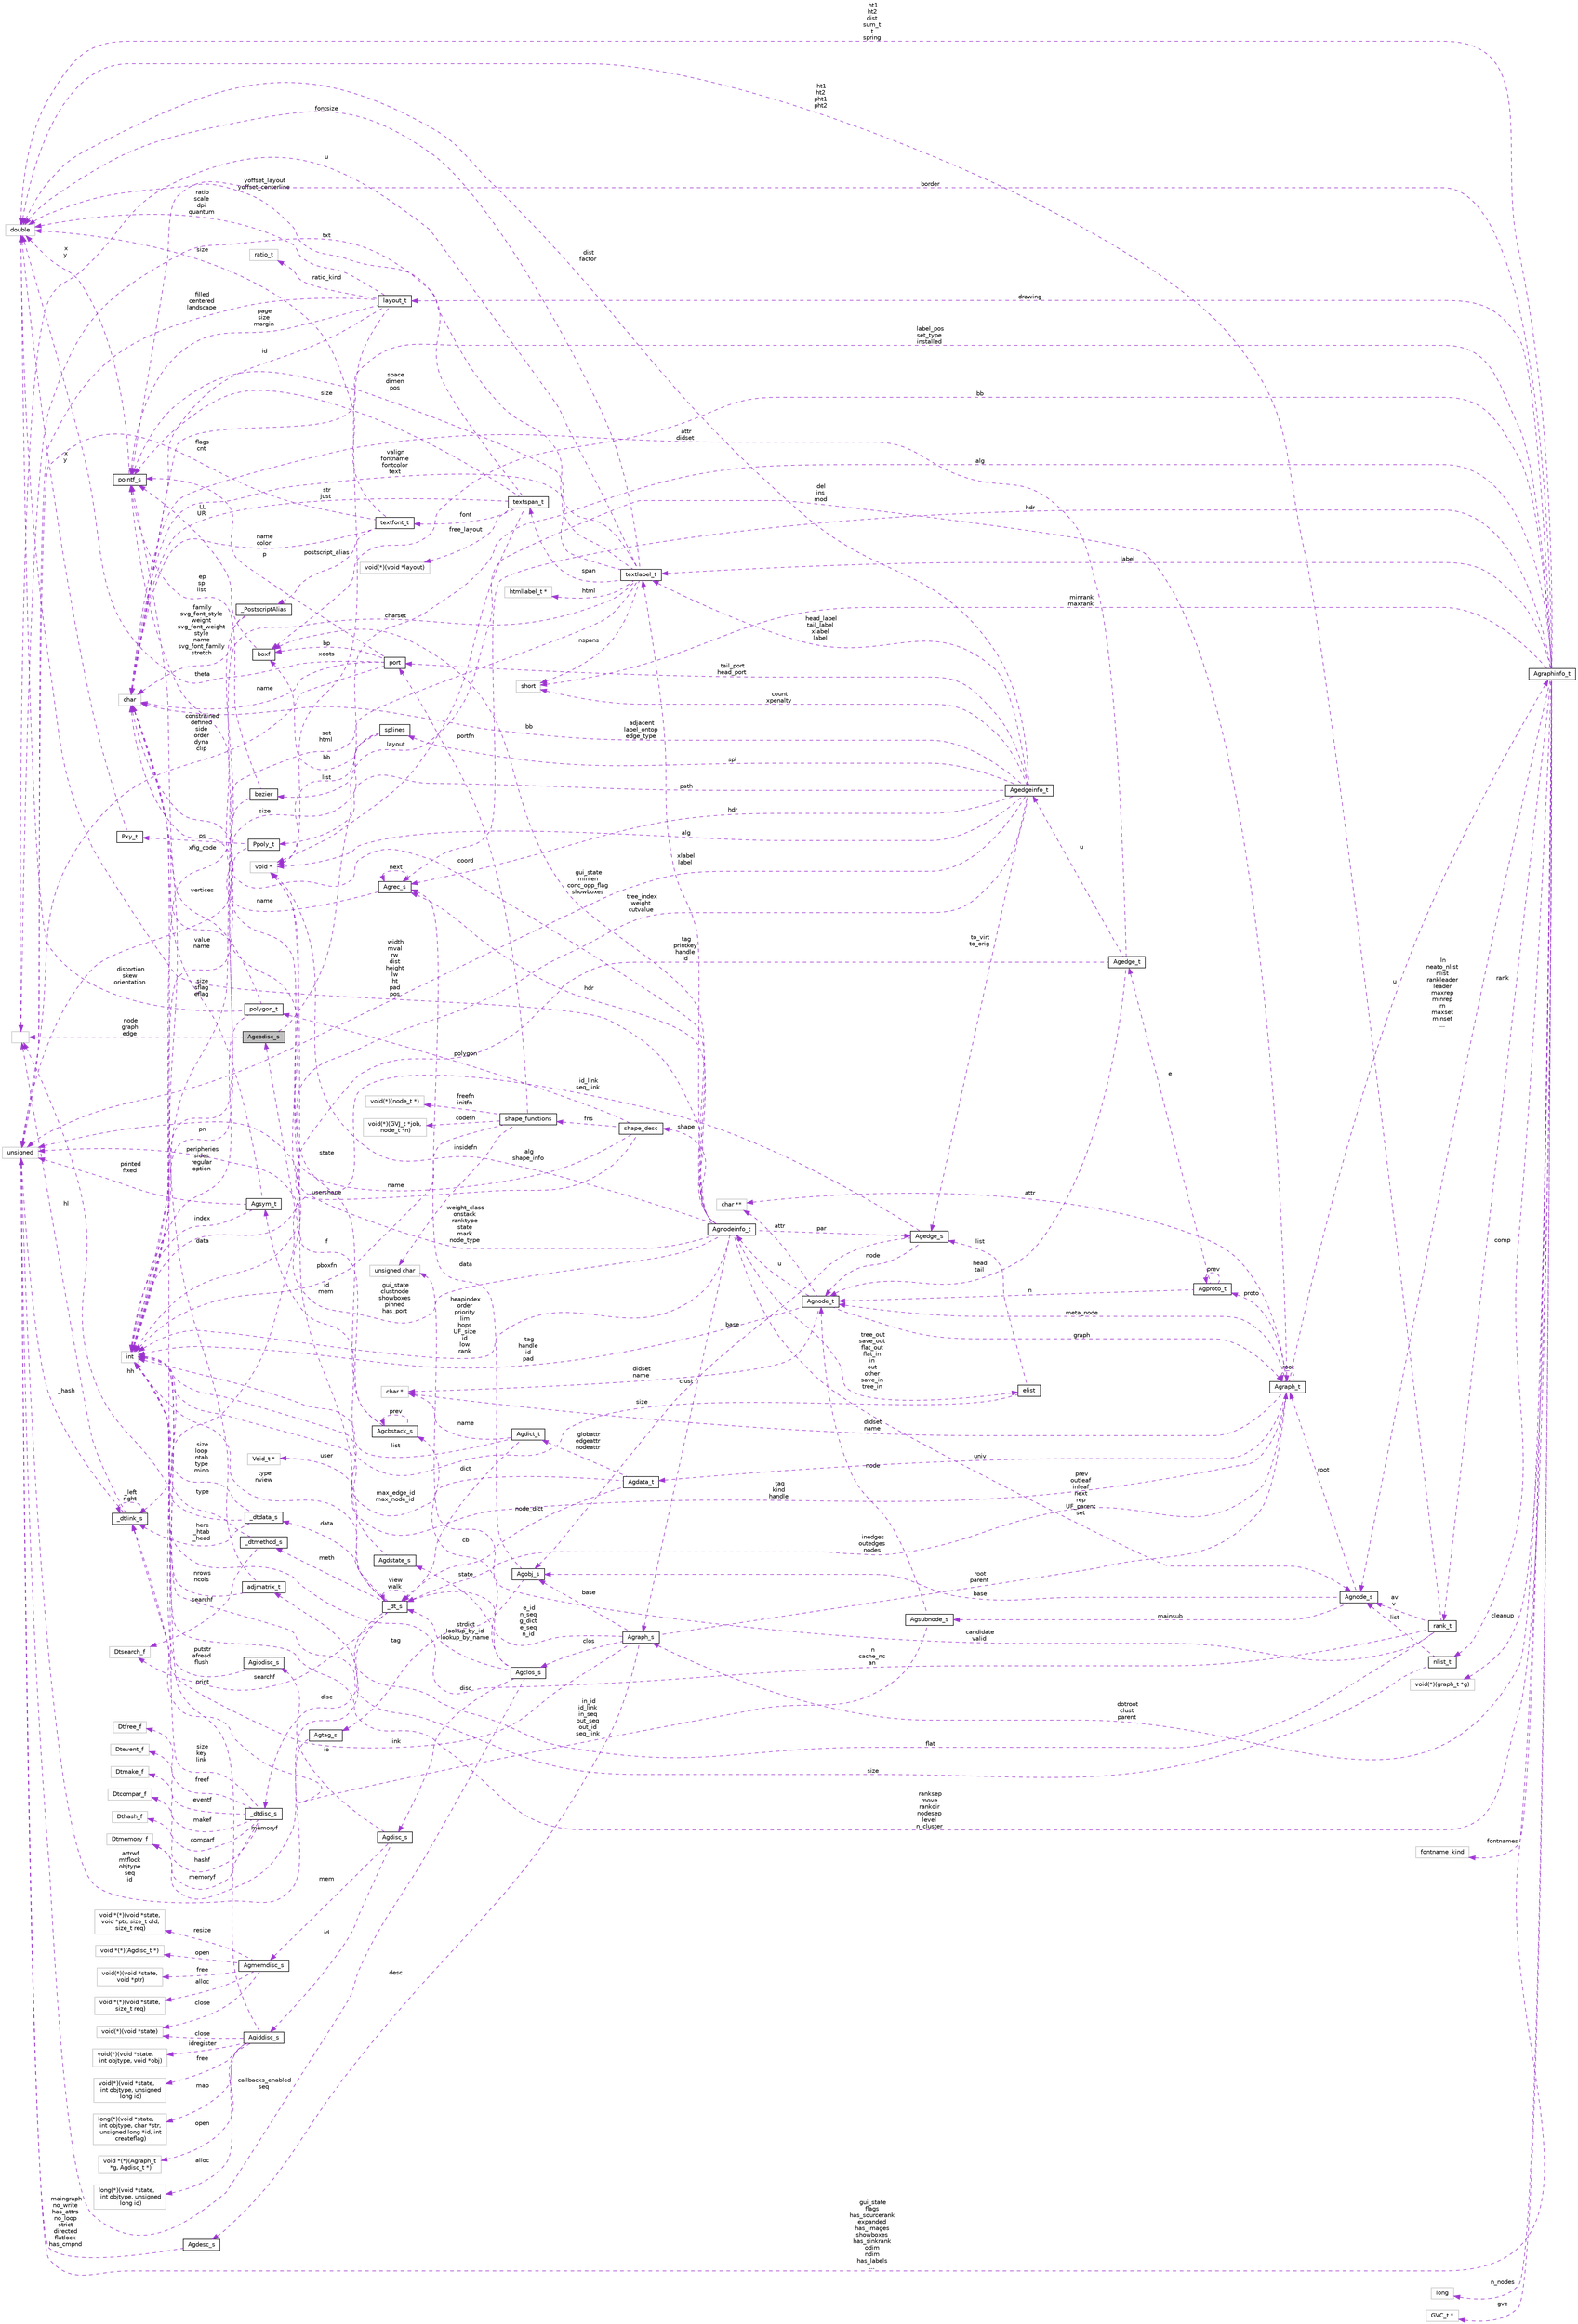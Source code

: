 digraph "Agcbdisc_s"
{
  bgcolor="transparent";
  edge [fontname="Helvetica",fontsize="10",labelfontname="Helvetica",labelfontsize="10"];
  node [fontname="Helvetica",fontsize="10",shape=record];
  rankdir="LR";
  Node1 [label="Agcbdisc_s",height=0.2,width=0.4,color="black", fillcolor="grey75", style="filled", fontcolor="black"];
  Node2 -> Node1 [dir="back",color="darkorchid3",fontsize="10",style="dashed",label=" del\nins\nmod" ,fontname="Helvetica"];
  Node2 [label="Agraph_t",height=0.2,width=0.4,color="black",URL="$structAgraph__t.html"];
  Node3 -> Node2 [dir="back",color="darkorchid3",fontsize="10",style="dashed",label=" attr" ,fontname="Helvetica"];
  Node3 [label="char **",height=0.2,width=0.4,color="grey75"];
  Node2 -> Node2 [dir="back",color="darkorchid3",fontsize="10",style="dashed",label=" root" ,fontname="Helvetica"];
  Node4 -> Node2 [dir="back",color="darkorchid3",fontsize="10",style="dashed",label=" meta_node" ,fontname="Helvetica"];
  Node4 [label="Agnode_t",height=0.2,width=0.4,color="black",URL="$structAgnode__t.html"];
  Node5 -> Node4 [dir="back",color="darkorchid3",fontsize="10",style="dashed",label=" u" ,fontname="Helvetica"];
  Node5 [label="Agnodeinfo_t",height=0.2,width=0.4,color="black",URL="$structAgnodeinfo__t.html"];
  Node6 -> Node5 [dir="back",color="darkorchid3",fontsize="10",style="dashed",label=" hdr" ,fontname="Helvetica"];
  Node6 [label="Agrec_s",height=0.2,width=0.4,color="black",URL="$structAgrec__s.html"];
  Node6 -> Node6 [dir="back",color="darkorchid3",fontsize="10",style="dashed",label=" next" ,fontname="Helvetica"];
  Node7 -> Node6 [dir="back",color="darkorchid3",fontsize="10",style="dashed",label=" name" ,fontname="Helvetica"];
  Node7 [label="char",height=0.2,width=0.4,color="grey75"];
  Node8 -> Node5 [dir="back",color="darkorchid3",fontsize="10",style="dashed",label=" xlabel\nlabel" ,fontname="Helvetica"];
  Node8 [label="textlabel_t",height=0.2,width=0.4,color="black",URL="$structtextlabel__t.html"];
  Node9 -> Node8 [dir="back",color="darkorchid3",fontsize="10",style="dashed",label=" html" ,fontname="Helvetica"];
  Node9 [label="htmllabel_t *",height=0.2,width=0.4,color="grey75"];
  Node10 -> Node8 [dir="back",color="darkorchid3",fontsize="10",style="dashed",label=" fontsize" ,fontname="Helvetica"];
  Node10 [label="double",height=0.2,width=0.4,color="grey75"];
  Node11 -> Node8 [dir="back",color="darkorchid3",fontsize="10",style="dashed",label=" nspans" ,fontname="Helvetica"];
  Node11 [label="short",height=0.2,width=0.4,color="grey75"];
  Node7 -> Node8 [dir="back",color="darkorchid3",fontsize="10",style="dashed",label=" valign\nfontname\nfontcolor\ntext" ,fontname="Helvetica"];
  Node12 -> Node8 [dir="back",color="darkorchid3",fontsize="10",style="dashed",label=" u" ,fontname="Helvetica"];
  Node12 [label="",height=0.2,width=0.4,color="grey75"];
  Node13 -> Node8 [dir="back",color="darkorchid3",fontsize="10",style="dashed",label=" charset" ,fontname="Helvetica"];
  Node13 [label="int",height=0.2,width=0.4,color="grey75"];
  Node12 -> Node8 [dir="back",color="darkorchid3",fontsize="10",style="dashed",label=" txt" ,fontname="Helvetica"];
  Node14 -> Node8 [dir="back",color="darkorchid3",fontsize="10",style="dashed",label=" set\nhtml" ,fontname="Helvetica"];
  Node14 [label="unsigned",height=0.2,width=0.4,color="grey75"];
  Node15 -> Node8 [dir="back",color="darkorchid3",fontsize="10",style="dashed",label=" span" ,fontname="Helvetica"];
  Node15 [label="textspan_t",height=0.2,width=0.4,color="black",URL="$structtextspan__t.html"];
  Node16 -> Node15 [dir="back",color="darkorchid3",fontsize="10",style="dashed",label=" free_layout" ,fontname="Helvetica"];
  Node16 [label="void(*)(void *layout)",height=0.2,width=0.4,color="grey75"];
  Node10 -> Node15 [dir="back",color="darkorchid3",fontsize="10",style="dashed",label=" yoffset_layout\nyoffset_centerline" ,fontname="Helvetica"];
  Node17 -> Node15 [dir="back",color="darkorchid3",fontsize="10",style="dashed",label=" font" ,fontname="Helvetica"];
  Node17 [label="textfont_t",height=0.2,width=0.4,color="black",URL="$structtextfont__t.html"];
  Node10 -> Node17 [dir="back",color="darkorchid3",fontsize="10",style="dashed",label=" size" ,fontname="Helvetica"];
  Node7 -> Node17 [dir="back",color="darkorchid3",fontsize="10",style="dashed",label=" name\ncolor" ,fontname="Helvetica"];
  Node18 -> Node17 [dir="back",color="darkorchid3",fontsize="10",style="dashed",label=" postscript_alias" ,fontname="Helvetica"];
  Node18 [label="_PostscriptAlias",height=0.2,width=0.4,color="black",URL="$struct__PostscriptAlias.html"];
  Node7 -> Node18 [dir="back",color="darkorchid3",fontsize="10",style="dashed",label=" family\nsvg_font_style\nweight\nsvg_font_weight\nstyle\nname\nsvg_font_family\nstretch" ,fontname="Helvetica"];
  Node13 -> Node18 [dir="back",color="darkorchid3",fontsize="10",style="dashed",label=" xfig_code" ,fontname="Helvetica"];
  Node14 -> Node17 [dir="back",color="darkorchid3",fontsize="10",style="dashed",label=" flags\ncnt" ,fontname="Helvetica"];
  Node7 -> Node15 [dir="back",color="darkorchid3",fontsize="10",style="dashed",label=" str\njust" ,fontname="Helvetica"];
  Node19 -> Node15 [dir="back",color="darkorchid3",fontsize="10",style="dashed",label=" layout" ,fontname="Helvetica"];
  Node19 [label="void *",height=0.2,width=0.4,color="grey75"];
  Node20 -> Node15 [dir="back",color="darkorchid3",fontsize="10",style="dashed",label=" size" ,fontname="Helvetica"];
  Node20 [label="pointf_s",height=0.2,width=0.4,color="black",URL="$structpointf__s.html"];
  Node10 -> Node20 [dir="back",color="darkorchid3",fontsize="10",style="dashed",label=" x\ny" ,fontname="Helvetica"];
  Node20 -> Node8 [dir="back",color="darkorchid3",fontsize="10",style="dashed",label=" space\ndimen\npos" ,fontname="Helvetica"];
  Node10 -> Node5 [dir="back",color="darkorchid3",fontsize="10",style="dashed",label=" width\nmval\nrw\ndist\nheight\nlw\nht\npad\npos" ,fontname="Helvetica"];
  Node21 -> Node5 [dir="back",color="darkorchid3",fontsize="10",style="dashed",label=" clust" ,fontname="Helvetica"];
  Node21 [label="Agraph_s",height=0.2,width=0.4,color="black",URL="$structAgraph__s.html"];
  Node22 -> Node21 [dir="back",color="darkorchid3",fontsize="10",style="dashed",label=" link" ,fontname="Helvetica"];
  Node22 [label="_dtlink_s",height=0.2,width=0.4,color="black",URL="$struct__dtlink__s.html"];
  Node22 -> Node22 [dir="back",color="darkorchid3",fontsize="10",style="dashed",label=" _left\nright" ,fontname="Helvetica"];
  Node12 -> Node22 [dir="back",color="darkorchid3",fontsize="10",style="dashed",label=" hl" ,fontname="Helvetica"];
  Node14 -> Node22 [dir="back",color="darkorchid3",fontsize="10",style="dashed",label=" _hash" ,fontname="Helvetica"];
  Node2 -> Node21 [dir="back",color="darkorchid3",fontsize="10",style="dashed",label=" root\nparent" ,fontname="Helvetica"];
  Node23 -> Node21 [dir="back",color="darkorchid3",fontsize="10",style="dashed",label=" desc" ,fontname="Helvetica"];
  Node23 [label="Agdesc_s",height=0.2,width=0.4,color="black",URL="$structAgdesc__s.html"];
  Node14 -> Node23 [dir="back",color="darkorchid3",fontsize="10",style="dashed",label=" maingraph\nno_write\nhas_attrs\nno_loop\nstrict\ndirected\nflatlock\nhas_cmpnd" ,fontname="Helvetica"];
  Node24 -> Node21 [dir="back",color="darkorchid3",fontsize="10",style="dashed",label=" base" ,fontname="Helvetica"];
  Node24 [label="Agobj_s",height=0.2,width=0.4,color="black",URL="$structAgobj__s.html"];
  Node6 -> Node24 [dir="back",color="darkorchid3",fontsize="10",style="dashed",label=" data" ,fontname="Helvetica"];
  Node25 -> Node24 [dir="back",color="darkorchid3",fontsize="10",style="dashed",label=" tag" ,fontname="Helvetica"];
  Node25 [label="Agtag_s",height=0.2,width=0.4,color="black",URL="$structAgtag__s.html"];
  Node14 -> Node25 [dir="back",color="darkorchid3",fontsize="10",style="dashed",label=" attrwf\nmtflock\nobjtype\nseq\nid" ,fontname="Helvetica"];
  Node26 -> Node21 [dir="back",color="darkorchid3",fontsize="10",style="dashed",label=" e_id\nn_seq\ng_dict\ne_seq\nn_id" ,fontname="Helvetica"];
  Node26 [label="_dt_s",height=0.2,width=0.4,color="black",URL="$struct__dt__s.html"];
  Node27 -> Node26 [dir="back",color="darkorchid3",fontsize="10",style="dashed",label=" disc" ,fontname="Helvetica"];
  Node27 [label="_dtdisc_s",height=0.2,width=0.4,color="black",URL="$struct__dtdisc__s.html"];
  Node28 -> Node27 [dir="back",color="darkorchid3",fontsize="10",style="dashed",label=" freef" ,fontname="Helvetica"];
  Node28 [label="Dtfree_f",height=0.2,width=0.4,color="grey75"];
  Node29 -> Node27 [dir="back",color="darkorchid3",fontsize="10",style="dashed",label=" eventf" ,fontname="Helvetica"];
  Node29 [label="Dtevent_f",height=0.2,width=0.4,color="grey75"];
  Node30 -> Node27 [dir="back",color="darkorchid3",fontsize="10",style="dashed",label=" makef" ,fontname="Helvetica"];
  Node30 [label="Dtmake_f",height=0.2,width=0.4,color="grey75"];
  Node31 -> Node27 [dir="back",color="darkorchid3",fontsize="10",style="dashed",label=" comparf" ,fontname="Helvetica"];
  Node31 [label="Dtcompar_f",height=0.2,width=0.4,color="grey75"];
  Node13 -> Node27 [dir="back",color="darkorchid3",fontsize="10",style="dashed",label=" size\nkey\nlink" ,fontname="Helvetica"];
  Node32 -> Node27 [dir="back",color="darkorchid3",fontsize="10",style="dashed",label=" memoryf" ,fontname="Helvetica"];
  Node32 [label="Dtmemory_f",height=0.2,width=0.4,color="grey75"];
  Node33 -> Node27 [dir="back",color="darkorchid3",fontsize="10",style="dashed",label=" hashf" ,fontname="Helvetica"];
  Node33 [label="Dthash_f",height=0.2,width=0.4,color="grey75"];
  Node34 -> Node26 [dir="back",color="darkorchid3",fontsize="10",style="dashed",label=" data" ,fontname="Helvetica"];
  Node34 [label="_dtdata_s",height=0.2,width=0.4,color="black",URL="$struct__dtdata__s.html"];
  Node12 -> Node34 [dir="back",color="darkorchid3",fontsize="10",style="dashed",label=" hh" ,fontname="Helvetica"];
  Node22 -> Node34 [dir="back",color="darkorchid3",fontsize="10",style="dashed",label=" here\n_htab\n_head" ,fontname="Helvetica"];
  Node13 -> Node34 [dir="back",color="darkorchid3",fontsize="10",style="dashed",label=" size\nloop\nntab\ntype\nminp" ,fontname="Helvetica"];
  Node35 -> Node26 [dir="back",color="darkorchid3",fontsize="10",style="dashed",label=" user" ,fontname="Helvetica"];
  Node35 [label="Void_t *",height=0.2,width=0.4,color="grey75"];
  Node13 -> Node26 [dir="back",color="darkorchid3",fontsize="10",style="dashed",label=" type\nnview" ,fontname="Helvetica"];
  Node26 -> Node26 [dir="back",color="darkorchid3",fontsize="10",style="dashed",label=" view\nwalk" ,fontname="Helvetica"];
  Node32 -> Node26 [dir="back",color="darkorchid3",fontsize="10",style="dashed",label=" memoryf" ,fontname="Helvetica"];
  Node36 -> Node26 [dir="back",color="darkorchid3",fontsize="10",style="dashed",label=" searchf" ,fontname="Helvetica"];
  Node36 [label="Dtsearch_f",height=0.2,width=0.4,color="grey75"];
  Node37 -> Node26 [dir="back",color="darkorchid3",fontsize="10",style="dashed",label=" meth" ,fontname="Helvetica"];
  Node37 [label="_dtmethod_s",height=0.2,width=0.4,color="black",URL="$struct__dtmethod__s.html"];
  Node13 -> Node37 [dir="back",color="darkorchid3",fontsize="10",style="dashed",label=" type" ,fontname="Helvetica"];
  Node36 -> Node37 [dir="back",color="darkorchid3",fontsize="10",style="dashed",label=" searchf" ,fontname="Helvetica"];
  Node38 -> Node21 [dir="back",color="darkorchid3",fontsize="10",style="dashed",label=" clos" ,fontname="Helvetica"];
  Node38 [label="Agclos_s",height=0.2,width=0.4,color="black",URL="$structAgclos__s.html"];
  Node39 -> Node38 [dir="back",color="darkorchid3",fontsize="10",style="dashed",label=" cb" ,fontname="Helvetica"];
  Node39 [label="Agcbstack_s",height=0.2,width=0.4,color="black",URL="$structAgcbstack__s.html"];
  Node39 -> Node39 [dir="back",color="darkorchid3",fontsize="10",style="dashed",label=" prev" ,fontname="Helvetica"];
  Node19 -> Node39 [dir="back",color="darkorchid3",fontsize="10",style="dashed",label=" state" ,fontname="Helvetica"];
  Node1 -> Node39 [dir="back",color="darkorchid3",fontsize="10",style="dashed",label=" f" ,fontname="Helvetica"];
  Node40 -> Node38 [dir="back",color="darkorchid3",fontsize="10",style="dashed",label=" disc" ,fontname="Helvetica"];
  Node40 [label="Agdisc_s",height=0.2,width=0.4,color="black",URL="$structAgdisc__s.html"];
  Node41 -> Node40 [dir="back",color="darkorchid3",fontsize="10",style="dashed",label=" io" ,fontname="Helvetica"];
  Node41 [label="Agiodisc_s",height=0.2,width=0.4,color="black",URL="$structAgiodisc__s.html"];
  Node13 -> Node41 [dir="back",color="darkorchid3",fontsize="10",style="dashed",label=" putstr\nafread\nflush" ,fontname="Helvetica"];
  Node42 -> Node40 [dir="back",color="darkorchid3",fontsize="10",style="dashed",label=" id" ,fontname="Helvetica"];
  Node42 [label="Agiddisc_s",height=0.2,width=0.4,color="black",URL="$structAgiddisc__s.html"];
  Node43 -> Node42 [dir="back",color="darkorchid3",fontsize="10",style="dashed",label=" free" ,fontname="Helvetica"];
  Node43 [label="void(*)(void *state,\l int objtype, unsigned\l long id)",height=0.2,width=0.4,color="grey75"];
  Node44 -> Node42 [dir="back",color="darkorchid3",fontsize="10",style="dashed",label=" map" ,fontname="Helvetica"];
  Node44 [label="long(*)(void *state,\l int objtype, char *str,\l unsigned long *id, int\l createflag)",height=0.2,width=0.4,color="grey75"];
  Node45 -> Node42 [dir="back",color="darkorchid3",fontsize="10",style="dashed",label=" open" ,fontname="Helvetica"];
  Node45 [label="void *(*)(Agraph_t\l *g, Agdisc_t *)",height=0.2,width=0.4,color="grey75"];
  Node7 -> Node42 [dir="back",color="darkorchid3",fontsize="10",style="dashed",label=" print" ,fontname="Helvetica"];
  Node46 -> Node42 [dir="back",color="darkorchid3",fontsize="10",style="dashed",label=" alloc" ,fontname="Helvetica"];
  Node46 [label="long(*)(void *state,\l int objtype, unsigned\l long id)",height=0.2,width=0.4,color="grey75"];
  Node47 -> Node42 [dir="back",color="darkorchid3",fontsize="10",style="dashed",label=" close" ,fontname="Helvetica"];
  Node47 [label="void(*)(void *state)",height=0.2,width=0.4,color="grey75"];
  Node48 -> Node42 [dir="back",color="darkorchid3",fontsize="10",style="dashed",label=" idregister" ,fontname="Helvetica"];
  Node48 [label="void(*)(void *state,\l int objtype, void *obj)",height=0.2,width=0.4,color="grey75"];
  Node49 -> Node40 [dir="back",color="darkorchid3",fontsize="10",style="dashed",label=" mem" ,fontname="Helvetica"];
  Node49 [label="Agmemdisc_s",height=0.2,width=0.4,color="black",URL="$structAgmemdisc__s.html"];
  Node50 -> Node49 [dir="back",color="darkorchid3",fontsize="10",style="dashed",label=" free" ,fontname="Helvetica"];
  Node50 [label="void(*)(void *state,\l void *ptr)",height=0.2,width=0.4,color="grey75"];
  Node51 -> Node49 [dir="back",color="darkorchid3",fontsize="10",style="dashed",label=" alloc" ,fontname="Helvetica"];
  Node51 [label="void *(*)(void *state,\l size_t req)",height=0.2,width=0.4,color="grey75"];
  Node47 -> Node49 [dir="back",color="darkorchid3",fontsize="10",style="dashed",label=" close" ,fontname="Helvetica"];
  Node52 -> Node49 [dir="back",color="darkorchid3",fontsize="10",style="dashed",label=" resize" ,fontname="Helvetica"];
  Node52 [label="void *(*)(void *state,\l void *ptr, size_t old,\l size_t req)",height=0.2,width=0.4,color="grey75"];
  Node53 -> Node49 [dir="back",color="darkorchid3",fontsize="10",style="dashed",label=" open" ,fontname="Helvetica"];
  Node53 [label="void *(*)(Agdisc_t *)",height=0.2,width=0.4,color="grey75"];
  Node26 -> Node38 [dir="back",color="darkorchid3",fontsize="10",style="dashed",label=" strdict\nlookup_by_id\nlookup_by_name" ,fontname="Helvetica"];
  Node14 -> Node38 [dir="back",color="darkorchid3",fontsize="10",style="dashed",label=" callbacks_enabled\nseq" ,fontname="Helvetica"];
  Node54 -> Node38 [dir="back",color="darkorchid3",fontsize="10",style="dashed",label=" state" ,fontname="Helvetica"];
  Node54 [label="Agdstate_s",height=0.2,width=0.4,color="black",URL="$structAgdstate__s.html"];
  Node19 -> Node54 [dir="back",color="darkorchid3",fontsize="10",style="dashed",label=" id\nmem" ,fontname="Helvetica"];
  Node55 -> Node5 [dir="back",color="darkorchid3",fontsize="10",style="dashed",label=" prev\noutleaf\ninleaf\nnext\nrep\nUF_parent\nset" ,fontname="Helvetica"];
  Node55 [label="Agnode_s",height=0.2,width=0.4,color="black",URL="$structAgnode__s.html"];
  Node2 -> Node55 [dir="back",color="darkorchid3",fontsize="10",style="dashed",label=" root" ,fontname="Helvetica"];
  Node24 -> Node55 [dir="back",color="darkorchid3",fontsize="10",style="dashed",label=" base" ,fontname="Helvetica"];
  Node56 -> Node55 [dir="back",color="darkorchid3",fontsize="10",style="dashed",label=" mainsub" ,fontname="Helvetica"];
  Node56 [label="Agsubnode_s",height=0.2,width=0.4,color="black",URL="$structAgsubnode__s.html"];
  Node22 -> Node56 [dir="back",color="darkorchid3",fontsize="10",style="dashed",label=" in_id\nid_link\nin_seq\nout_seq\nout_id\nseq_link" ,fontname="Helvetica"];
  Node4 -> Node56 [dir="back",color="darkorchid3",fontsize="10",style="dashed",label=" node" ,fontname="Helvetica"];
  Node7 -> Node5 [dir="back",color="darkorchid3",fontsize="10",style="dashed",label=" weight_class\nonstack\nranktype\nstate\nmark\nnode_type" ,fontname="Helvetica"];
  Node13 -> Node5 [dir="back",color="darkorchid3",fontsize="10",style="dashed",label=" heapindex\norder\npriority\nlim\nhops\nUF_size\nid\nlow\nrank" ,fontname="Helvetica"];
  Node57 -> Node5 [dir="back",color="darkorchid3",fontsize="10",style="dashed",label=" bb" ,fontname="Helvetica"];
  Node57 [label="boxf",height=0.2,width=0.4,color="black",URL="$structboxf.html"];
  Node20 -> Node57 [dir="back",color="darkorchid3",fontsize="10",style="dashed",label=" LL\nUR" ,fontname="Helvetica"];
  Node58 -> Node5 [dir="back",color="darkorchid3",fontsize="10",style="dashed",label=" tree_out\nsave_out\nflat_out\nflat_in\nin\nout\nother\nsave_in\ntree_in" ,fontname="Helvetica"];
  Node58 [label="elist",height=0.2,width=0.4,color="black",URL="$structelist.html"];
  Node13 -> Node58 [dir="back",color="darkorchid3",fontsize="10",style="dashed",label=" size" ,fontname="Helvetica"];
  Node59 -> Node58 [dir="back",color="darkorchid3",fontsize="10",style="dashed",label=" list" ,fontname="Helvetica"];
  Node59 [label="Agedge_s",height=0.2,width=0.4,color="black",URL="$structAgedge__s.html"];
  Node22 -> Node59 [dir="back",color="darkorchid3",fontsize="10",style="dashed",label=" id_link\nseq_link" ,fontname="Helvetica"];
  Node4 -> Node59 [dir="back",color="darkorchid3",fontsize="10",style="dashed",label=" node" ,fontname="Helvetica"];
  Node24 -> Node59 [dir="back",color="darkorchid3",fontsize="10",style="dashed",label=" base" ,fontname="Helvetica"];
  Node14 -> Node5 [dir="back",color="darkorchid3",fontsize="10",style="dashed",label=" gui_state\nclustnode\nshowboxes\npinned\nhas_port" ,fontname="Helvetica"];
  Node19 -> Node5 [dir="back",color="darkorchid3",fontsize="10",style="dashed",label=" alg\nshape_info" ,fontname="Helvetica"];
  Node60 -> Node5 [dir="back",color="darkorchid3",fontsize="10",style="dashed",label=" shape" ,fontname="Helvetica"];
  Node60 [label="shape_desc",height=0.2,width=0.4,color="black",URL="$structshape__desc.html"];
  Node7 -> Node60 [dir="back",color="darkorchid3",fontsize="10",style="dashed",label=" name" ,fontname="Helvetica"];
  Node61 -> Node60 [dir="back",color="darkorchid3",fontsize="10",style="dashed",label=" fns" ,fontname="Helvetica"];
  Node61 [label="shape_functions",height=0.2,width=0.4,color="black",URL="$structshape__functions.html"];
  Node62 -> Node61 [dir="back",color="darkorchid3",fontsize="10",style="dashed",label=" portfn" ,fontname="Helvetica"];
  Node62 [label="port",height=0.2,width=0.4,color="black",URL="$structport.html"];
  Node10 -> Node62 [dir="back",color="darkorchid3",fontsize="10",style="dashed",label=" theta" ,fontname="Helvetica"];
  Node7 -> Node62 [dir="back",color="darkorchid3",fontsize="10",style="dashed",label=" name" ,fontname="Helvetica"];
  Node57 -> Node62 [dir="back",color="darkorchid3",fontsize="10",style="dashed",label=" bp" ,fontname="Helvetica"];
  Node14 -> Node62 [dir="back",color="darkorchid3",fontsize="10",style="dashed",label=" constrained\ndefined\nside\norder\ndyna\nclip" ,fontname="Helvetica"];
  Node20 -> Node62 [dir="back",color="darkorchid3",fontsize="10",style="dashed",label=" p" ,fontname="Helvetica"];
  Node63 -> Node61 [dir="back",color="darkorchid3",fontsize="10",style="dashed",label=" insidefn" ,fontname="Helvetica"];
  Node63 [label="unsigned char",height=0.2,width=0.4,color="grey75"];
  Node13 -> Node61 [dir="back",color="darkorchid3",fontsize="10",style="dashed",label=" pboxfn" ,fontname="Helvetica"];
  Node64 -> Node61 [dir="back",color="darkorchid3",fontsize="10",style="dashed",label=" freefn\ninitfn" ,fontname="Helvetica"];
  Node64 [label="void(*)(node_t *)",height=0.2,width=0.4,color="grey75"];
  Node65 -> Node61 [dir="back",color="darkorchid3",fontsize="10",style="dashed",label=" codefn" ,fontname="Helvetica"];
  Node65 [label="void(*)(GVJ_t *job,\l node_t *n)",height=0.2,width=0.4,color="grey75"];
  Node66 -> Node60 [dir="back",color="darkorchid3",fontsize="10",style="dashed",label=" polygon" ,fontname="Helvetica"];
  Node66 [label="polygon_t",height=0.2,width=0.4,color="black",URL="$structpolygon__t.html"];
  Node10 -> Node66 [dir="back",color="darkorchid3",fontsize="10",style="dashed",label=" distortion\nskew\norientation" ,fontname="Helvetica"];
  Node13 -> Node66 [dir="back",color="darkorchid3",fontsize="10",style="dashed",label=" peripheries\nsides\nregular\noption" ,fontname="Helvetica"];
  Node20 -> Node66 [dir="back",color="darkorchid3",fontsize="10",style="dashed",label=" vertices" ,fontname="Helvetica"];
  Node14 -> Node60 [dir="back",color="darkorchid3",fontsize="10",style="dashed",label=" usershape" ,fontname="Helvetica"];
  Node59 -> Node5 [dir="back",color="darkorchid3",fontsize="10",style="dashed",label=" par" ,fontname="Helvetica"];
  Node20 -> Node5 [dir="back",color="darkorchid3",fontsize="10",style="dashed",label=" coord" ,fontname="Helvetica"];
  Node3 -> Node4 [dir="back",color="darkorchid3",fontsize="10",style="dashed",label=" attr" ,fontname="Helvetica"];
  Node2 -> Node4 [dir="back",color="darkorchid3",fontsize="10",style="dashed",label=" graph" ,fontname="Helvetica"];
  Node13 -> Node4 [dir="back",color="darkorchid3",fontsize="10",style="dashed",label=" tag\nhandle\nid\npad" ,fontname="Helvetica"];
  Node67 -> Node4 [dir="back",color="darkorchid3",fontsize="10",style="dashed",label=" didset\nname" ,fontname="Helvetica"];
  Node67 [label="char *",height=0.2,width=0.4,color="grey75"];
  Node68 -> Node2 [dir="back",color="darkorchid3",fontsize="10",style="dashed",label=" u" ,fontname="Helvetica"];
  Node68 [label="Agraphinfo_t",height=0.2,width=0.4,color="black",URL="$structAgraphinfo__t.html"];
  Node69 -> Node68 [dir="back",color="darkorchid3",fontsize="10",style="dashed",label=" cleanup" ,fontname="Helvetica"];
  Node69 [label="void(*)(graph_t *g)",height=0.2,width=0.4,color="grey75"];
  Node6 -> Node68 [dir="back",color="darkorchid3",fontsize="10",style="dashed",label=" hdr" ,fontname="Helvetica"];
  Node70 -> Node68 [dir="back",color="darkorchid3",fontsize="10",style="dashed",label=" rank" ,fontname="Helvetica"];
  Node70 [label="rank_t",height=0.2,width=0.4,color="black",URL="$structrank__t.html"];
  Node10 -> Node70 [dir="back",color="darkorchid3",fontsize="10",style="dashed",label=" ht1\nht2\npht1\npht2" ,fontname="Helvetica"];
  Node63 -> Node70 [dir="back",color="darkorchid3",fontsize="10",style="dashed",label=" candidate\nvalid" ,fontname="Helvetica"];
  Node55 -> Node70 [dir="back",color="darkorchid3",fontsize="10",style="dashed",label=" av\nv" ,fontname="Helvetica"];
  Node13 -> Node70 [dir="back",color="darkorchid3",fontsize="10",style="dashed",label=" n\ncache_nc\nan" ,fontname="Helvetica"];
  Node71 -> Node70 [dir="back",color="darkorchid3",fontsize="10",style="dashed",label=" flat" ,fontname="Helvetica"];
  Node71 [label="adjmatrix_t",height=0.2,width=0.4,color="black",URL="$structadjmatrix__t.html"];
  Node7 -> Node71 [dir="back",color="darkorchid3",fontsize="10",style="dashed",label=" data" ,fontname="Helvetica"];
  Node13 -> Node71 [dir="back",color="darkorchid3",fontsize="10",style="dashed",label=" nrows\nncols" ,fontname="Helvetica"];
  Node72 -> Node68 [dir="back",color="darkorchid3",fontsize="10",style="dashed",label=" drawing" ,fontname="Helvetica"];
  Node72 [label="layout_t",height=0.2,width=0.4,color="black",URL="$structlayout__t.html"];
  Node73 -> Node72 [dir="back",color="darkorchid3",fontsize="10",style="dashed",label=" ratio_kind" ,fontname="Helvetica"];
  Node73 [label="ratio_t",height=0.2,width=0.4,color="grey75"];
  Node10 -> Node72 [dir="back",color="darkorchid3",fontsize="10",style="dashed",label=" ratio\nscale\ndpi\nquantum" ,fontname="Helvetica"];
  Node7 -> Node72 [dir="back",color="darkorchid3",fontsize="10",style="dashed",label=" id" ,fontname="Helvetica"];
  Node14 -> Node72 [dir="back",color="darkorchid3",fontsize="10",style="dashed",label=" filled\ncentered\nlandscape" ,fontname="Helvetica"];
  Node19 -> Node72 [dir="back",color="darkorchid3",fontsize="10",style="dashed",label=" xdots" ,fontname="Helvetica"];
  Node20 -> Node72 [dir="back",color="darkorchid3",fontsize="10",style="dashed",label=" page\nsize\nmargin" ,fontname="Helvetica"];
  Node74 -> Node68 [dir="back",color="darkorchid3",fontsize="10",style="dashed",label=" fontnames" ,fontname="Helvetica"];
  Node74 [label="fontname_kind",height=0.2,width=0.4,color="grey75"];
  Node10 -> Node68 [dir="back",color="darkorchid3",fontsize="10",style="dashed",label=" ht1\nht2\ndist\nsum_t\nt\nspring" ,fontname="Helvetica"];
  Node8 -> Node68 [dir="back",color="darkorchid3",fontsize="10",style="dashed",label=" label" ,fontname="Helvetica"];
  Node21 -> Node68 [dir="back",color="darkorchid3",fontsize="10",style="dashed",label=" dotroot\nclust\nparent" ,fontname="Helvetica"];
  Node55 -> Node68 [dir="back",color="darkorchid3",fontsize="10",style="dashed",label=" ln\nneato_nlist\nnlist\nrankleader\nleader\nmaxrep\nminrep\nrn\nmaxset\nminset\n..." ,fontname="Helvetica"];
  Node7 -> Node68 [dir="back",color="darkorchid3",fontsize="10",style="dashed",label=" label_pos\nset_type\ninstalled" ,fontname="Helvetica"];
  Node11 -> Node68 [dir="back",color="darkorchid3",fontsize="10",style="dashed",label=" minrank\nmaxrank" ,fontname="Helvetica"];
  Node75 -> Node68 [dir="back",color="darkorchid3",fontsize="10",style="dashed",label=" comp" ,fontname="Helvetica"];
  Node75 [label="nlist_t",height=0.2,width=0.4,color="black",URL="$structnlist__t.html"];
  Node55 -> Node75 [dir="back",color="darkorchid3",fontsize="10",style="dashed",label=" list" ,fontname="Helvetica"];
  Node13 -> Node75 [dir="back",color="darkorchid3",fontsize="10",style="dashed",label=" size" ,fontname="Helvetica"];
  Node13 -> Node68 [dir="back",color="darkorchid3",fontsize="10",style="dashed",label=" ranksep\nmove\nrankdir\nnodesep\nlevel\nn_cluster" ,fontname="Helvetica"];
  Node57 -> Node68 [dir="back",color="darkorchid3",fontsize="10",style="dashed",label=" bb" ,fontname="Helvetica"];
  Node76 -> Node68 [dir="back",color="darkorchid3",fontsize="10",style="dashed",label=" n_nodes" ,fontname="Helvetica"];
  Node76 [label="long",height=0.2,width=0.4,color="grey75"];
  Node14 -> Node68 [dir="back",color="darkorchid3",fontsize="10",style="dashed",label=" gui_state\nflags\nhas_sourcerank\nexpanded\nhas_images\nshowboxes\nhas_sinkrank\nodim\nndim\nhas_labels\n..." ,fontname="Helvetica"];
  Node77 -> Node68 [dir="back",color="darkorchid3",fontsize="10",style="dashed",label=" gvc" ,fontname="Helvetica"];
  Node77 [label="GVC_t *",height=0.2,width=0.4,color="grey75"];
  Node19 -> Node68 [dir="back",color="darkorchid3",fontsize="10",style="dashed",label=" alg" ,fontname="Helvetica"];
  Node20 -> Node68 [dir="back",color="darkorchid3",fontsize="10",style="dashed",label=" border" ,fontname="Helvetica"];
  Node78 -> Node2 [dir="back",color="darkorchid3",fontsize="10",style="dashed",label=" proto" ,fontname="Helvetica"];
  Node78 [label="Agproto_t",height=0.2,width=0.4,color="black",URL="$structAgproto__t.html"];
  Node79 -> Node78 [dir="back",color="darkorchid3",fontsize="10",style="dashed",label=" e" ,fontname="Helvetica"];
  Node79 [label="Agedge_t",height=0.2,width=0.4,color="black",URL="$structAgedge__t.html"];
  Node4 -> Node79 [dir="back",color="darkorchid3",fontsize="10",style="dashed",label=" head\ntail" ,fontname="Helvetica"];
  Node7 -> Node79 [dir="back",color="darkorchid3",fontsize="10",style="dashed",label=" attr\ndidset" ,fontname="Helvetica"];
  Node13 -> Node79 [dir="back",color="darkorchid3",fontsize="10",style="dashed",label=" tag\nprintkey\nhandle\nid" ,fontname="Helvetica"];
  Node80 -> Node79 [dir="back",color="darkorchid3",fontsize="10",style="dashed",label=" u" ,fontname="Helvetica"];
  Node80 [label="Agedgeinfo_t",height=0.2,width=0.4,color="black",URL="$structAgedgeinfo__t.html"];
  Node6 -> Node80 [dir="back",color="darkorchid3",fontsize="10",style="dashed",label=" hdr" ,fontname="Helvetica"];
  Node62 -> Node80 [dir="back",color="darkorchid3",fontsize="10",style="dashed",label=" tail_port\nhead_port" ,fontname="Helvetica"];
  Node81 -> Node80 [dir="back",color="darkorchid3",fontsize="10",style="dashed",label=" path" ,fontname="Helvetica"];
  Node81 [label="Ppoly_t",height=0.2,width=0.4,color="black",URL="$structPpoly__t.html"];
  Node82 -> Node81 [dir="back",color="darkorchid3",fontsize="10",style="dashed",label=" ps" ,fontname="Helvetica"];
  Node82 [label="Pxy_t",height=0.2,width=0.4,color="black",URL="$structPxy__t.html"];
  Node10 -> Node82 [dir="back",color="darkorchid3",fontsize="10",style="dashed",label=" x\ny" ,fontname="Helvetica"];
  Node13 -> Node81 [dir="back",color="darkorchid3",fontsize="10",style="dashed",label=" pn" ,fontname="Helvetica"];
  Node10 -> Node80 [dir="back",color="darkorchid3",fontsize="10",style="dashed",label=" dist\nfactor" ,fontname="Helvetica"];
  Node8 -> Node80 [dir="back",color="darkorchid3",fontsize="10",style="dashed",label=" head_label\ntail_label\nxlabel\nlabel" ,fontname="Helvetica"];
  Node83 -> Node80 [dir="back",color="darkorchid3",fontsize="10",style="dashed",label=" spl" ,fontname="Helvetica"];
  Node83 [label="splines",height=0.2,width=0.4,color="black",URL="$structsplines.html"];
  Node13 -> Node83 [dir="back",color="darkorchid3",fontsize="10",style="dashed",label=" size" ,fontname="Helvetica"];
  Node57 -> Node83 [dir="back",color="darkorchid3",fontsize="10",style="dashed",label=" bb" ,fontname="Helvetica"];
  Node84 -> Node83 [dir="back",color="darkorchid3",fontsize="10",style="dashed",label=" list" ,fontname="Helvetica"];
  Node84 [label="bezier",height=0.2,width=0.4,color="black",URL="$structbezier.html"];
  Node13 -> Node84 [dir="back",color="darkorchid3",fontsize="10",style="dashed",label=" size\nsflag\neflag" ,fontname="Helvetica"];
  Node20 -> Node84 [dir="back",color="darkorchid3",fontsize="10",style="dashed",label=" ep\nsp\nlist" ,fontname="Helvetica"];
  Node11 -> Node80 [dir="back",color="darkorchid3",fontsize="10",style="dashed",label=" count\nxpenalty" ,fontname="Helvetica"];
  Node7 -> Node80 [dir="back",color="darkorchid3",fontsize="10",style="dashed",label=" adjacent\nlabel_ontop\nedge_type" ,fontname="Helvetica"];
  Node13 -> Node80 [dir="back",color="darkorchid3",fontsize="10",style="dashed",label=" tree_index\nweight\ncutvalue" ,fontname="Helvetica"];
  Node14 -> Node80 [dir="back",color="darkorchid3",fontsize="10",style="dashed",label=" gui_state\nminlen\nconc_opp_flag\nshowboxes" ,fontname="Helvetica"];
  Node19 -> Node80 [dir="back",color="darkorchid3",fontsize="10",style="dashed",label=" alg" ,fontname="Helvetica"];
  Node59 -> Node80 [dir="back",color="darkorchid3",fontsize="10",style="dashed",label=" to_virt\nto_orig" ,fontname="Helvetica"];
  Node4 -> Node78 [dir="back",color="darkorchid3",fontsize="10",style="dashed",label=" n" ,fontname="Helvetica"];
  Node78 -> Node78 [dir="back",color="darkorchid3",fontsize="10",style="dashed",label=" prev" ,fontname="Helvetica"];
  Node85 -> Node2 [dir="back",color="darkorchid3",fontsize="10",style="dashed",label=" univ" ,fontname="Helvetica"];
  Node85 [label="Agdata_t",height=0.2,width=0.4,color="black",URL="$structAgdata__t.html"];
  Node86 -> Node85 [dir="back",color="darkorchid3",fontsize="10",style="dashed",label=" globattr\nedgeattr\nnodeattr" ,fontname="Helvetica"];
  Node86 [label="Agdict_t",height=0.2,width=0.4,color="black",URL="$structAgdict__t.html"];
  Node87 -> Node86 [dir="back",color="darkorchid3",fontsize="10",style="dashed",label=" list" ,fontname="Helvetica"];
  Node87 [label="Agsym_t",height=0.2,width=0.4,color="black",URL="$structAgsym__t.html"];
  Node7 -> Node87 [dir="back",color="darkorchid3",fontsize="10",style="dashed",label=" value\nname" ,fontname="Helvetica"];
  Node13 -> Node87 [dir="back",color="darkorchid3",fontsize="10",style="dashed",label=" index" ,fontname="Helvetica"];
  Node14 -> Node87 [dir="back",color="darkorchid3",fontsize="10",style="dashed",label=" printed\nfixed" ,fontname="Helvetica"];
  Node26 -> Node86 [dir="back",color="darkorchid3",fontsize="10",style="dashed",label=" dict" ,fontname="Helvetica"];
  Node67 -> Node86 [dir="back",color="darkorchid3",fontsize="10",style="dashed",label=" name" ,fontname="Helvetica"];
  Node13 -> Node85 [dir="back",color="darkorchid3",fontsize="10",style="dashed",label=" max_edge_id\nmax_node_id" ,fontname="Helvetica"];
  Node26 -> Node85 [dir="back",color="darkorchid3",fontsize="10",style="dashed",label=" node_dict" ,fontname="Helvetica"];
  Node13 -> Node2 [dir="back",color="darkorchid3",fontsize="10",style="dashed",label=" tag\nkind\nhandle" ,fontname="Helvetica"];
  Node26 -> Node2 [dir="back",color="darkorchid3",fontsize="10",style="dashed",label=" inedges\noutedges\nnodes" ,fontname="Helvetica"];
  Node67 -> Node2 [dir="back",color="darkorchid3",fontsize="10",style="dashed",label=" didset\nname" ,fontname="Helvetica"];
  Node12 -> Node1 [dir="back",color="darkorchid3",fontsize="10",style="dashed",label=" node\ngraph\nedge" ,fontname="Helvetica"];
}
